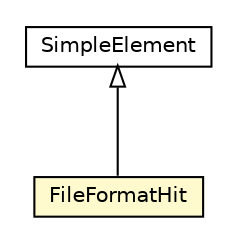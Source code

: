 #!/usr/local/bin/dot
#
# Class diagram 
# Generated by UMLGraph version 5.1 (http://www.umlgraph.org/)
#

digraph G {
	edge [fontname="Helvetica",fontsize=10,labelfontname="Helvetica",labelfontsize=10];
	node [fontname="Helvetica",fontsize=10,shape=plaintext];
	nodesep=0.25;
	ranksep=0.5;
	// uk.gov.nationalarchives.droid.base.SimpleElement
	c2018 [label=<<table title="uk.gov.nationalarchives.droid.base.SimpleElement" border="0" cellborder="1" cellspacing="0" cellpadding="2" port="p" href="./SimpleElement.html">
		<tr><td><table border="0" cellspacing="0" cellpadding="1">
<tr><td align="center" balign="center"> SimpleElement </td></tr>
		</table></td></tr>
		</table>>, fontname="Helvetica", fontcolor="black", fontsize=10.0];
	// uk.gov.nationalarchives.droid.base.FileFormatHit
	c2020 [label=<<table title="uk.gov.nationalarchives.droid.base.FileFormatHit" border="0" cellborder="1" cellspacing="0" cellpadding="2" port="p" bgcolor="lemonChiffon" href="./FileFormatHit.html">
		<tr><td><table border="0" cellspacing="0" cellpadding="1">
<tr><td align="center" balign="center"> FileFormatHit </td></tr>
		</table></td></tr>
		</table>>, fontname="Helvetica", fontcolor="black", fontsize=10.0];
	//uk.gov.nationalarchives.droid.base.FileFormatHit extends uk.gov.nationalarchives.droid.base.SimpleElement
	c2018:p -> c2020:p [dir=back,arrowtail=empty];
}


